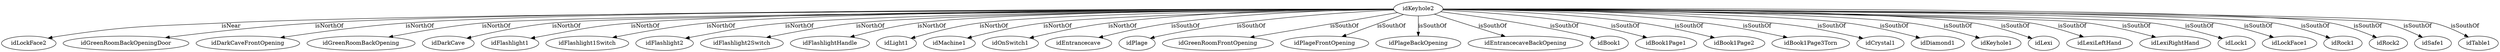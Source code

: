 strict digraph  {
idKeyhole2 [node_type=entity_node];
idLockFace2 [node_type=entity_node];
idGreenRoomBackOpeningDoor [node_type=entity_node];
idDarkCaveFrontOpening [node_type=entity_node];
idGreenRoomBackOpening [node_type=entity_node];
idDarkCave [node_type=entity_node];
idFlashlight1 [node_type=entity_node];
idFlashlight1Switch [node_type=entity_node];
idFlashlight2 [node_type=entity_node];
idFlashlight2Switch [node_type=entity_node];
idFlashlightHandle [node_type=entity_node];
idLight1 [node_type=entity_node];
idMachine1 [node_type=entity_node];
idOnSwitch1 [node_type=entity_node];
idEntrancecave [node_type=entity_node];
idPlage [node_type=entity_node];
idGreenRoomFrontOpening [node_type=entity_node];
idPlageFrontOpening [node_type=entity_node];
idPlageBackOpening [node_type=entity_node];
idEntrancecaveBackOpening [node_type=entity_node];
idBook1 [node_type=entity_node];
idBook1Page1 [node_type=entity_node];
idBook1Page2 [node_type=entity_node];
idBook1Page3Torn [node_type=entity_node];
idCrystal1 [node_type=entity_node];
idDiamond1 [node_type=entity_node];
idKeyhole1 [node_type=entity_node];
idLexi [node_type=entity_node];
idLexiLeftHand [node_type=entity_node];
idLexiRightHand [node_type=entity_node];
idLock1 [node_type=entity_node];
idLockFace1 [node_type=entity_node];
idRock1 [node_type=entity_node];
idRock2 [node_type=entity_node];
idSafe1 [node_type=entity_node];
idTable1 [node_type=entity_node];
idKeyhole2 -> idLockFace2  [edge_type=relationship, label=isNear];
idKeyhole2 -> idGreenRoomBackOpeningDoor  [edge_type=relationship, label=isNorthOf];
idKeyhole2 -> idDarkCaveFrontOpening  [edge_type=relationship, label=isNorthOf];
idKeyhole2 -> idGreenRoomBackOpening  [edge_type=relationship, label=isNorthOf];
idKeyhole2 -> idDarkCave  [edge_type=relationship, label=isNorthOf];
idKeyhole2 -> idFlashlight1  [edge_type=relationship, label=isNorthOf];
idKeyhole2 -> idFlashlight1Switch  [edge_type=relationship, label=isNorthOf];
idKeyhole2 -> idFlashlight2  [edge_type=relationship, label=isNorthOf];
idKeyhole2 -> idFlashlight2Switch  [edge_type=relationship, label=isNorthOf];
idKeyhole2 -> idFlashlightHandle  [edge_type=relationship, label=isNorthOf];
idKeyhole2 -> idLight1  [edge_type=relationship, label=isNorthOf];
idKeyhole2 -> idMachine1  [edge_type=relationship, label=isNorthOf];
idKeyhole2 -> idOnSwitch1  [edge_type=relationship, label=isNorthOf];
idKeyhole2 -> idEntrancecave  [edge_type=relationship, label=isSouthOf];
idKeyhole2 -> idPlage  [edge_type=relationship, label=isSouthOf];
idKeyhole2 -> idGreenRoomFrontOpening  [edge_type=relationship, label=isSouthOf];
idKeyhole2 -> idPlageFrontOpening  [edge_type=relationship, label=isSouthOf];
idKeyhole2 -> idPlageBackOpening  [edge_type=relationship, label=isSouthOf];
idKeyhole2 -> idEntrancecaveBackOpening  [edge_type=relationship, label=isSouthOf];
idKeyhole2 -> idBook1  [edge_type=relationship, label=isSouthOf];
idKeyhole2 -> idBook1Page1  [edge_type=relationship, label=isSouthOf];
idKeyhole2 -> idBook1Page2  [edge_type=relationship, label=isSouthOf];
idKeyhole2 -> idBook1Page3Torn  [edge_type=relationship, label=isSouthOf];
idKeyhole2 -> idCrystal1  [edge_type=relationship, label=isSouthOf];
idKeyhole2 -> idDiamond1  [edge_type=relationship, label=isSouthOf];
idKeyhole2 -> idKeyhole1  [edge_type=relationship, label=isSouthOf];
idKeyhole2 -> idLexi  [edge_type=relationship, label=isSouthOf];
idKeyhole2 -> idLexiLeftHand  [edge_type=relationship, label=isSouthOf];
idKeyhole2 -> idLexiRightHand  [edge_type=relationship, label=isSouthOf];
idKeyhole2 -> idLock1  [edge_type=relationship, label=isSouthOf];
idKeyhole2 -> idLockFace1  [edge_type=relationship, label=isSouthOf];
idKeyhole2 -> idRock1  [edge_type=relationship, label=isSouthOf];
idKeyhole2 -> idRock2  [edge_type=relationship, label=isSouthOf];
idKeyhole2 -> idSafe1  [edge_type=relationship, label=isSouthOf];
idKeyhole2 -> idTable1  [edge_type=relationship, label=isSouthOf];
}
